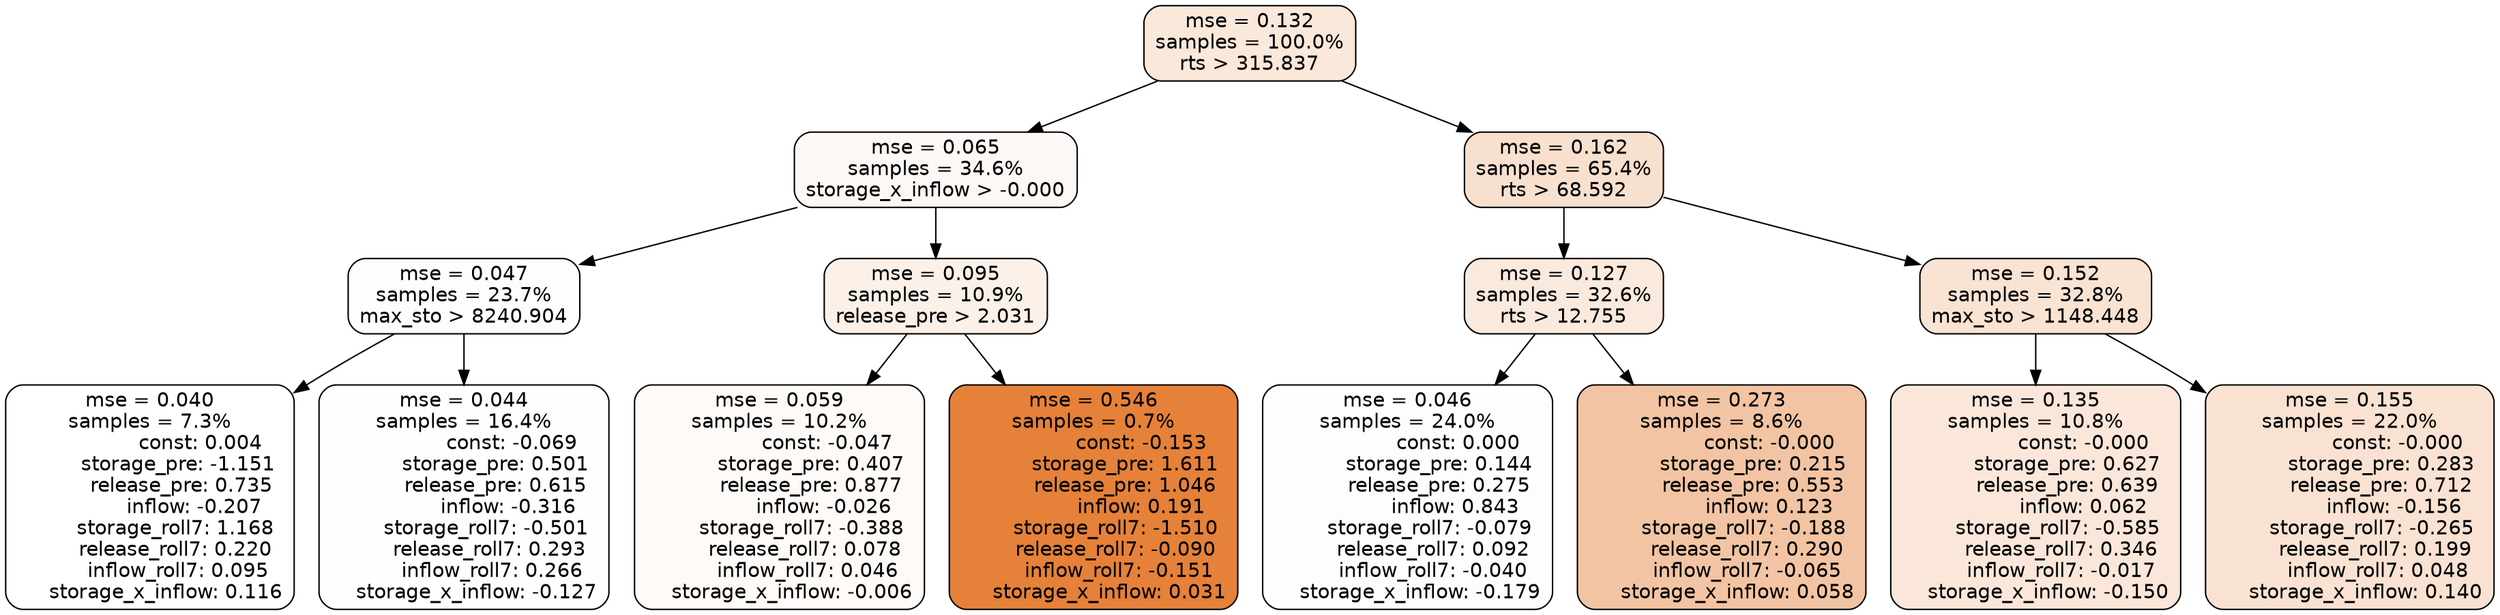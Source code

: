 digraph tree {
node [shape=rectangle, style="filled, rounded", color="black", fontname=helvetica] ;
edge [fontname=helvetica] ;
	"0" [label="mse = 0.132
samples = 100.0%
rts > 315.837", fillcolor="#fae8db"]
	"8" [label="mse = 0.065
samples = 34.6%
storage_x_inflow > -0.000", fillcolor="#fdf8f5"]
	"1" [label="mse = 0.162
samples = 65.4%
rts > 68.592", fillcolor="#f8e0cf"]
	"9" [label="mse = 0.047
samples = 23.7%
max_sto > 8240.904", fillcolor="#fefdfc"]
	"12" [label="mse = 0.095
samples = 10.9%
release_pre > 2.031", fillcolor="#fcf1e9"]
	"2" [label="mse = 0.127
samples = 32.6%
rts > 12.755", fillcolor="#fae9dd"]
	"5" [label="mse = 0.152
samples = 32.8%
max_sto > 1148.448", fillcolor="#f9e3d3"]
	"11" [label="mse = 0.040
samples = 7.3%
                const: 0.004
         storage_pre: -1.151
          release_pre: 0.735
              inflow: -0.207
        storage_roll7: 1.168
        release_roll7: 0.220
         inflow_roll7: 0.095
     storage_x_inflow: 0.116", fillcolor="#ffffff"]
	"10" [label="mse = 0.044
samples = 16.4%
               const: -0.069
          storage_pre: 0.501
          release_pre: 0.615
              inflow: -0.316
       storage_roll7: -0.501
        release_roll7: 0.293
         inflow_roll7: 0.266
    storage_x_inflow: -0.127", fillcolor="#fefefd"]
	"13" [label="mse = 0.059
samples = 10.2%
               const: -0.047
          storage_pre: 0.407
          release_pre: 0.877
              inflow: -0.026
       storage_roll7: -0.388
        release_roll7: 0.078
         inflow_roll7: 0.046
    storage_x_inflow: -0.006", fillcolor="#fefaf7"]
	"14" [label="mse = 0.546
samples = 0.7%
               const: -0.153
          storage_pre: 1.611
          release_pre: 1.046
               inflow: 0.191
       storage_roll7: -1.510
       release_roll7: -0.090
        inflow_roll7: -0.151
     storage_x_inflow: 0.031", fillcolor="#e58139"]
	"3" [label="mse = 0.046
samples = 24.0%
                const: 0.000
          storage_pre: 0.144
          release_pre: 0.275
               inflow: 0.843
       storage_roll7: -0.079
        release_roll7: 0.092
        inflow_roll7: -0.040
    storage_x_inflow: -0.179", fillcolor="#fefdfc"]
	"4" [label="mse = 0.273
samples = 8.6%
               const: -0.000
          storage_pre: 0.215
          release_pre: 0.553
               inflow: 0.123
       storage_roll7: -0.188
        release_roll7: 0.290
        inflow_roll7: -0.065
     storage_x_inflow: 0.058", fillcolor="#f3c4a3"]
	"7" [label="mse = 0.135
samples = 10.8%
               const: -0.000
          storage_pre: 0.627
          release_pre: 0.639
               inflow: 0.062
       storage_roll7: -0.585
        release_roll7: 0.346
        inflow_roll7: -0.017
    storage_x_inflow: -0.150", fillcolor="#fae7da"]
	"6" [label="mse = 0.155
samples = 22.0%
               const: -0.000
          storage_pre: 0.283
          release_pre: 0.712
              inflow: -0.156
       storage_roll7: -0.265
        release_roll7: 0.199
         inflow_roll7: 0.048
     storage_x_inflow: 0.140", fillcolor="#f9e2d2"]

	"0" -> "1"
	"0" -> "8"
	"8" -> "9"
	"8" -> "12"
	"1" -> "2"
	"1" -> "5"
	"9" -> "10"
	"9" -> "11"
	"12" -> "13"
	"12" -> "14"
	"2" -> "3"
	"2" -> "4"
	"5" -> "6"
	"5" -> "7"
}